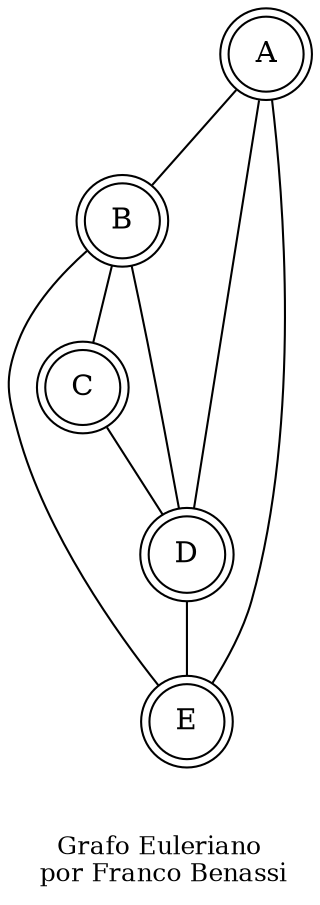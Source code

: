graph G {
	node [shape=doublecircle]
	A
	A -- B
	node [shape=doublecircle]
	B
	B -- C
	node [shape=doublecircle]
	C
	C -- D
	node [shape=doublecircle]
	D
	D -- E
	node [shape=doublecircle]
	E
	E -- B
	node [shape=doublecircle]
	B
	B -- D
	node [shape=doublecircle]
	D
	D -- A
	node [shape=doublecircle]
	A
	A -- E
	fontsize=12 label="\n\nGrafo Euleriano\n por Franco Benassi"
}
